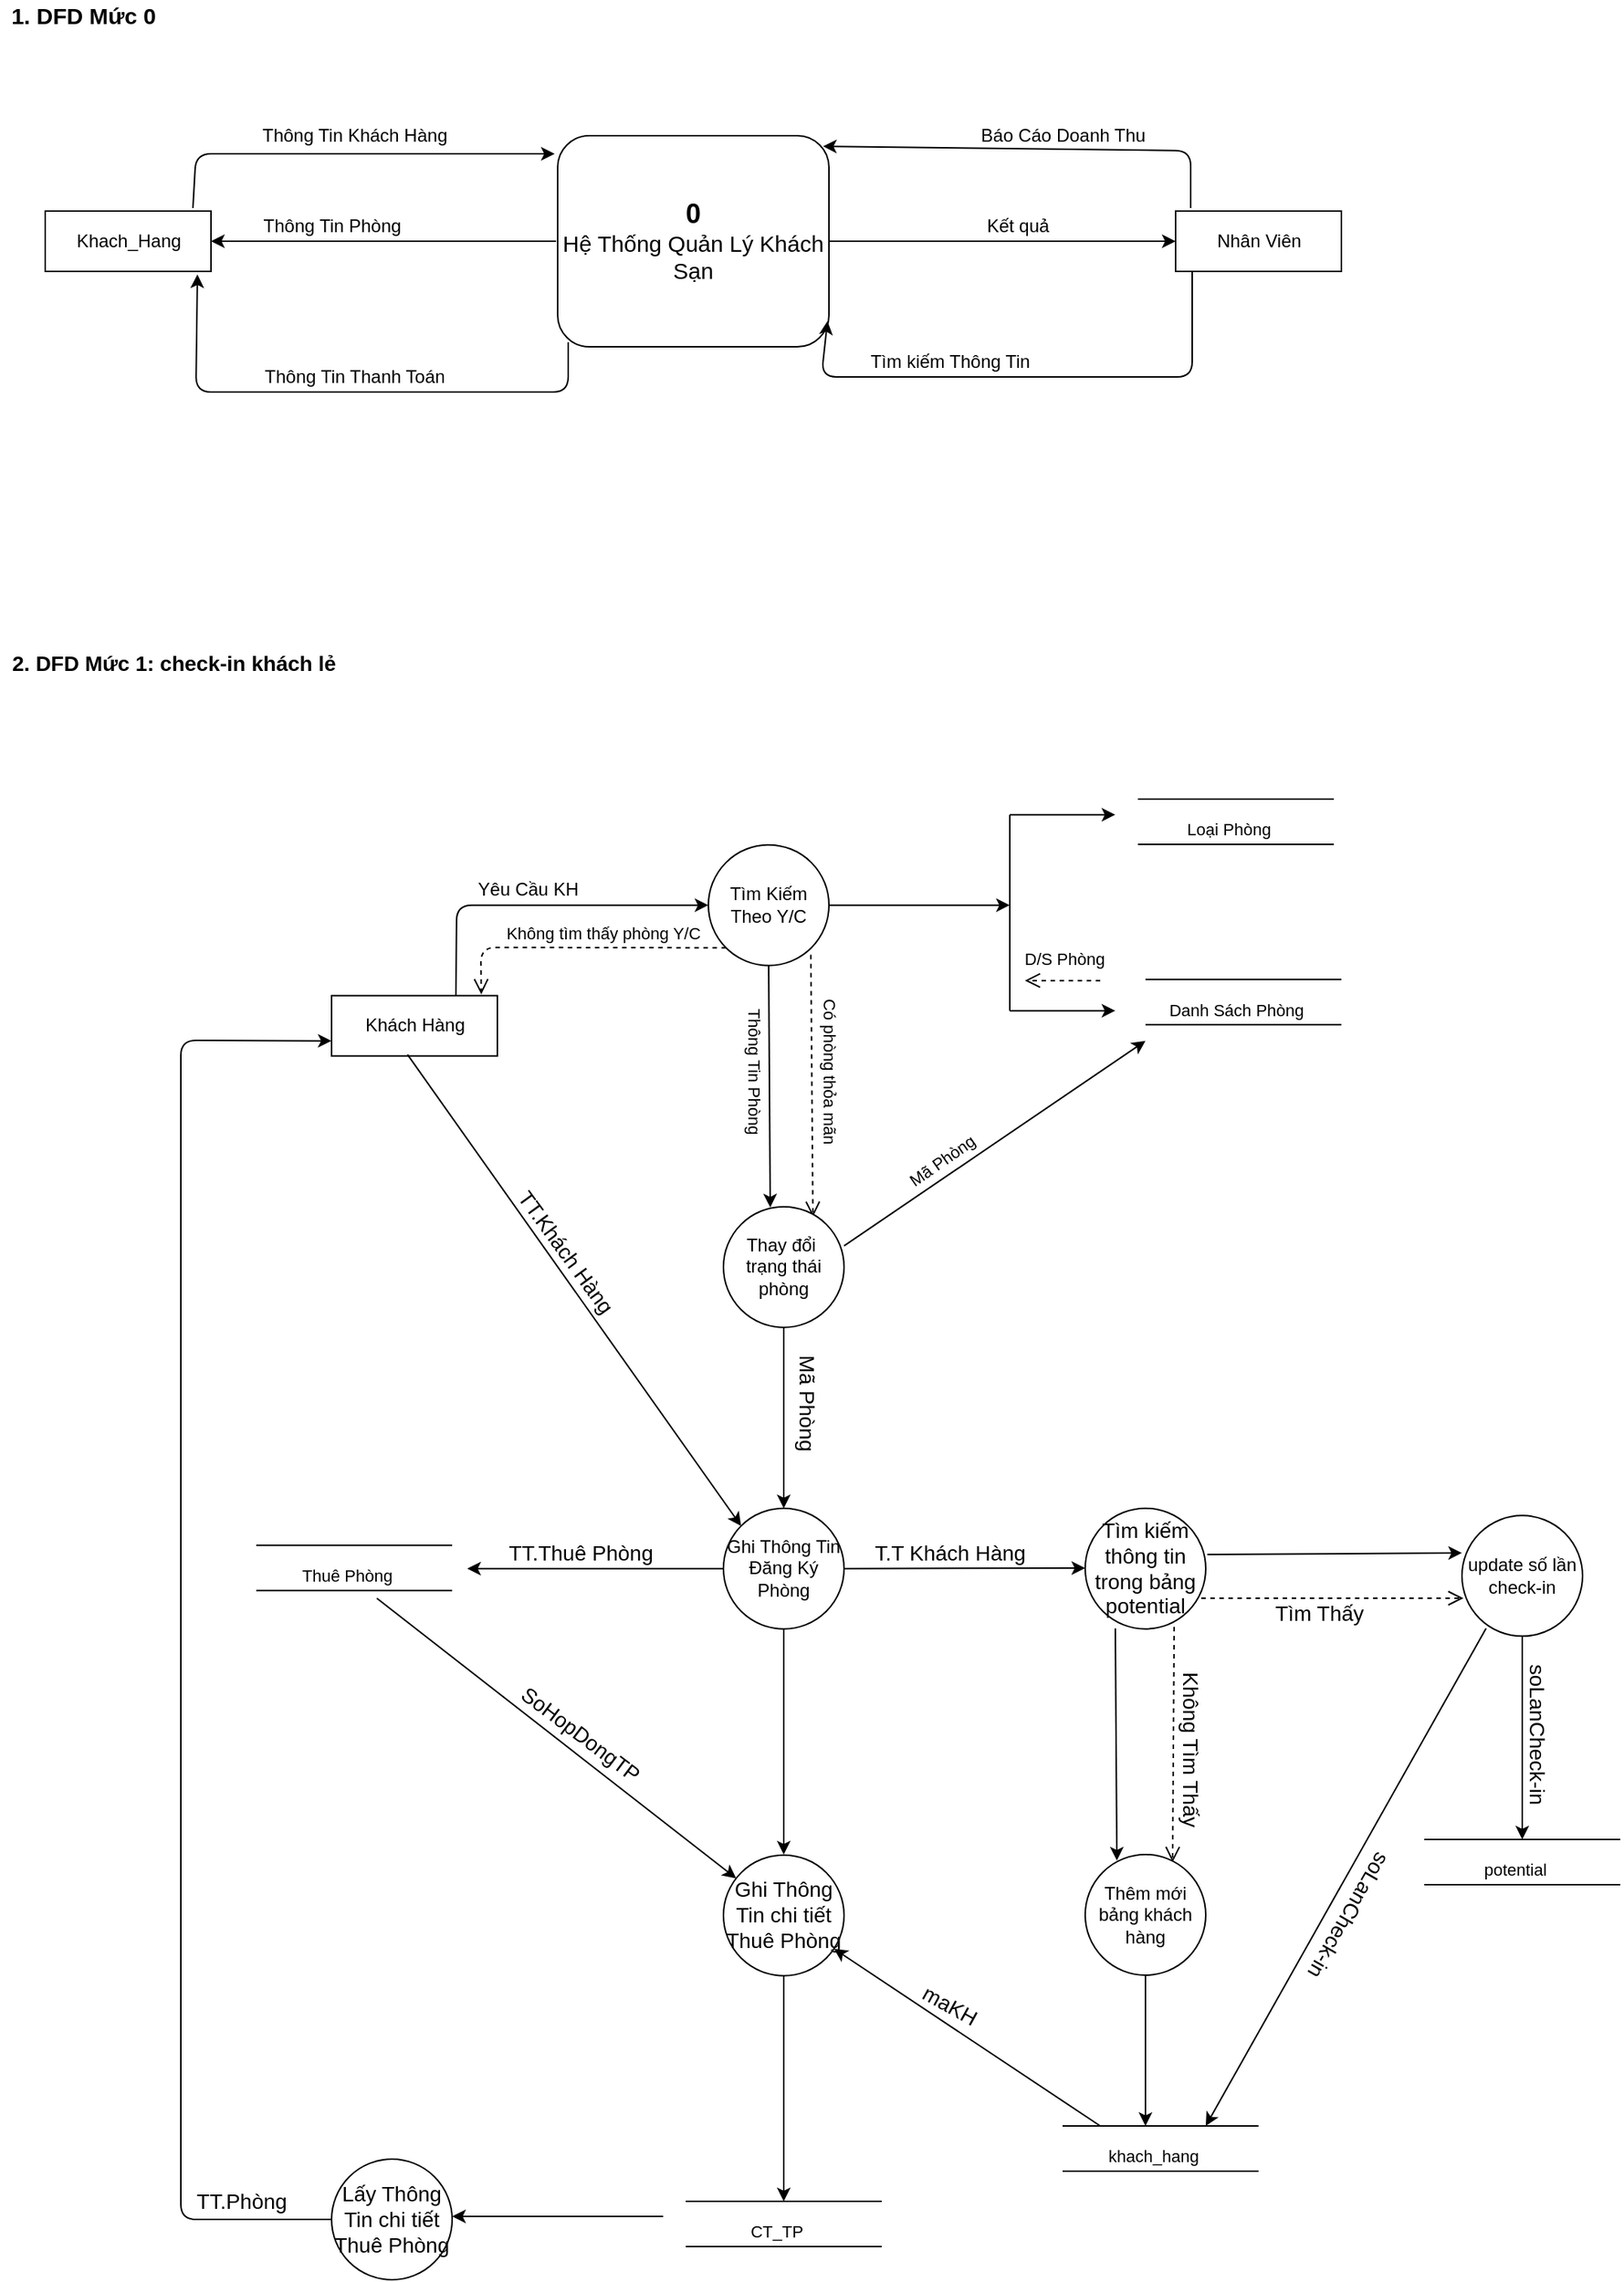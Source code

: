 <mxfile version="14.1.2" type="github">
  <diagram name="Page-1" id="e7e014a7-5840-1c2e-5031-d8a46d1fe8dd">
    <mxGraphModel dx="1422" dy="804" grid="1" gridSize="10" guides="1" tooltips="1" connect="1" arrows="1" fold="1" page="1" pageScale="1" pageWidth="1169" pageHeight="826" background="#ffffff" math="0" shadow="0">
      <root>
        <mxCell id="0" />
        <mxCell id="1" parent="0" />
        <mxCell id="tYLHyqTt-1DBQ8F93RRt-41" value="Khach_Hang" style="html=1;" vertex="1" parent="1">
          <mxGeometry x="70" y="280" width="110" height="40" as="geometry" />
        </mxCell>
        <mxCell id="tYLHyqTt-1DBQ8F93RRt-42" value="Nhân Viên" style="html=1;" vertex="1" parent="1">
          <mxGeometry x="820" y="280" width="110" height="40" as="geometry" />
        </mxCell>
        <mxCell id="tYLHyqTt-1DBQ8F93RRt-45" value="&lt;font&gt;&lt;span style=&quot;font-weight: bold ; font-size: 18px&quot;&gt;0&lt;/span&gt;&lt;br&gt;&lt;font style=&quot;font-size: 15px&quot;&gt;Hệ Thống Quản Lý Khách Sạn&lt;/font&gt;&lt;br&gt;&lt;/font&gt;" style="rounded=1;whiteSpace=wrap;html=1;align=center;" vertex="1" parent="1">
          <mxGeometry x="410" y="230" width="180" height="140" as="geometry" />
        </mxCell>
        <mxCell id="tYLHyqTt-1DBQ8F93RRt-46" value="" style="endArrow=classic;html=1;entryX=-0.011;entryY=0.086;entryDx=0;entryDy=0;entryPerimeter=0;exitX=0.891;exitY=-0.05;exitDx=0;exitDy=0;exitPerimeter=0;" edge="1" parent="1" source="tYLHyqTt-1DBQ8F93RRt-41" target="tYLHyqTt-1DBQ8F93RRt-45">
          <mxGeometry width="50" height="50" relative="1" as="geometry">
            <mxPoint x="170" y="270" as="sourcePoint" />
            <mxPoint x="610" y="490" as="targetPoint" />
            <Array as="points">
              <mxPoint x="170" y="242" />
            </Array>
          </mxGeometry>
        </mxCell>
        <mxCell id="tYLHyqTt-1DBQ8F93RRt-47" value="Thông Tin Khách Hàng" style="text;html=1;align=center;verticalAlign=middle;resizable=0;points=[];autosize=1;" vertex="1" parent="1">
          <mxGeometry x="205" y="220" width="140" height="20" as="geometry" />
        </mxCell>
        <mxCell id="tYLHyqTt-1DBQ8F93RRt-48" value="" style="endArrow=classic;html=1;" edge="1" parent="1">
          <mxGeometry width="50" height="50" relative="1" as="geometry">
            <mxPoint x="409" y="300" as="sourcePoint" />
            <mxPoint x="180" y="300" as="targetPoint" />
          </mxGeometry>
        </mxCell>
        <mxCell id="tYLHyqTt-1DBQ8F93RRt-49" value="Thông Tin Phòng" style="text;html=1;align=center;verticalAlign=middle;resizable=0;points=[];autosize=1;" vertex="1" parent="1">
          <mxGeometry x="205" y="280" width="110" height="20" as="geometry" />
        </mxCell>
        <mxCell id="tYLHyqTt-1DBQ8F93RRt-50" value="" style="endArrow=classic;html=1;exitX=0.039;exitY=0.979;exitDx=0;exitDy=0;exitPerimeter=0;entryX=0.918;entryY=1.05;entryDx=0;entryDy=0;entryPerimeter=0;" edge="1" parent="1" source="tYLHyqTt-1DBQ8F93RRt-45" target="tYLHyqTt-1DBQ8F93RRt-41">
          <mxGeometry width="50" height="50" relative="1" as="geometry">
            <mxPoint x="560" y="340" as="sourcePoint" />
            <mxPoint x="167" y="330" as="targetPoint" />
            <Array as="points">
              <mxPoint x="417" y="400" />
              <mxPoint x="170" y="400" />
            </Array>
          </mxGeometry>
        </mxCell>
        <mxCell id="tYLHyqTt-1DBQ8F93RRt-51" value="Thông Tin Thanh Toán" style="text;html=1;align=center;verticalAlign=middle;resizable=0;points=[];autosize=1;" vertex="1" parent="1">
          <mxGeometry x="205" y="380" width="140" height="20" as="geometry" />
        </mxCell>
        <mxCell id="tYLHyqTt-1DBQ8F93RRt-53" value="" style="endArrow=classic;html=1;entryX=0.978;entryY=0.05;entryDx=0;entryDy=0;entryPerimeter=0;" edge="1" parent="1" target="tYLHyqTt-1DBQ8F93RRt-45">
          <mxGeometry width="50" height="50" relative="1" as="geometry">
            <mxPoint x="830" y="278" as="sourcePoint" />
            <mxPoint x="610" y="290" as="targetPoint" />
            <Array as="points">
              <mxPoint x="830" y="240" />
            </Array>
          </mxGeometry>
        </mxCell>
        <mxCell id="tYLHyqTt-1DBQ8F93RRt-54" value="Báo Cáo Doanh Thu" style="text;html=1;align=center;verticalAlign=middle;resizable=0;points=[];autosize=1;" vertex="1" parent="1">
          <mxGeometry x="685" y="220" width="120" height="20" as="geometry" />
        </mxCell>
        <mxCell id="tYLHyqTt-1DBQ8F93RRt-55" value="" style="endArrow=classic;html=1;" edge="1" parent="1">
          <mxGeometry width="50" height="50" relative="1" as="geometry">
            <mxPoint x="831" y="320" as="sourcePoint" />
            <mxPoint x="589" y="353" as="targetPoint" />
            <Array as="points">
              <mxPoint x="831" y="390" />
              <mxPoint x="585" y="390" />
            </Array>
          </mxGeometry>
        </mxCell>
        <mxCell id="tYLHyqTt-1DBQ8F93RRt-57" value="Tìm kiếm Thông Tin" style="text;html=1;align=center;verticalAlign=middle;resizable=0;points=[];autosize=1;" vertex="1" parent="1">
          <mxGeometry x="610" y="370" width="120" height="20" as="geometry" />
        </mxCell>
        <mxCell id="tYLHyqTt-1DBQ8F93RRt-58" value="" style="endArrow=classic;html=1;exitX=1;exitY=0.5;exitDx=0;exitDy=0;entryX=0;entryY=0.5;entryDx=0;entryDy=0;" edge="1" parent="1" source="tYLHyqTt-1DBQ8F93RRt-45" target="tYLHyqTt-1DBQ8F93RRt-42">
          <mxGeometry width="50" height="50" relative="1" as="geometry">
            <mxPoint x="560" y="340" as="sourcePoint" />
            <mxPoint x="810" y="300" as="targetPoint" />
          </mxGeometry>
        </mxCell>
        <mxCell id="tYLHyqTt-1DBQ8F93RRt-59" value="Kết quả" style="text;html=1;align=center;verticalAlign=middle;resizable=0;points=[];autosize=1;" vertex="1" parent="1">
          <mxGeometry x="685" y="280" width="60" height="20" as="geometry" />
        </mxCell>
        <mxCell id="tYLHyqTt-1DBQ8F93RRt-60" value="&lt;b&gt;&lt;font style=&quot;font-size: 15px&quot;&gt;1. DFD Mức 0&lt;/font&gt;&lt;/b&gt;" style="text;html=1;align=center;verticalAlign=middle;resizable=0;points=[];autosize=1;" vertex="1" parent="1">
          <mxGeometry x="40" y="140" width="110" height="20" as="geometry" />
        </mxCell>
        <mxCell id="tYLHyqTt-1DBQ8F93RRt-61" value="&lt;b style=&quot;font-size: 14px;&quot;&gt;2. DFD Mức 1: check-in khách lẻ&lt;/b&gt;" style="text;html=1;align=center;verticalAlign=middle;resizable=0;points=[];autosize=1;fontSize=14;" vertex="1" parent="1">
          <mxGeometry x="40" y="570" width="230" height="20" as="geometry" />
        </mxCell>
        <mxCell id="tYLHyqTt-1DBQ8F93RRt-62" value="Khách Hàng" style="html=1;" vertex="1" parent="1">
          <mxGeometry x="260" y="800.34" width="110" height="40" as="geometry" />
        </mxCell>
        <mxCell id="tYLHyqTt-1DBQ8F93RRt-63" value="" style="endArrow=classic;html=1;exitX=0.75;exitY=0;exitDx=0;exitDy=0;" edge="1" parent="1" source="tYLHyqTt-1DBQ8F93RRt-62">
          <mxGeometry width="50" height="50" relative="1" as="geometry">
            <mxPoint x="350" y="740.34" as="sourcePoint" />
            <mxPoint x="510" y="740.34" as="targetPoint" />
            <Array as="points">
              <mxPoint x="343" y="740.34" />
            </Array>
          </mxGeometry>
        </mxCell>
        <mxCell id="tYLHyqTt-1DBQ8F93RRt-64" value="Yêu Cầu KH" style="text;html=1;align=center;verticalAlign=middle;resizable=0;points=[];autosize=1;" vertex="1" parent="1">
          <mxGeometry x="350" y="720.34" width="80" height="20" as="geometry" />
        </mxCell>
        <mxCell id="tYLHyqTt-1DBQ8F93RRt-65" value="Tìm Kiếm Theo Y/C" style="ellipse;whiteSpace=wrap;html=1;aspect=fixed;align=center;" vertex="1" parent="1">
          <mxGeometry x="510" y="700.34" width="80" height="80" as="geometry" />
        </mxCell>
        <mxCell id="tYLHyqTt-1DBQ8F93RRt-67" value="" style="endArrow=classic;html=1;exitX=1;exitY=0.5;exitDx=0;exitDy=0;" edge="1" parent="1" source="tYLHyqTt-1DBQ8F93RRt-65">
          <mxGeometry width="50" height="50" relative="1" as="geometry">
            <mxPoint x="640" y="690.34" as="sourcePoint" />
            <mxPoint x="710" y="740.34" as="targetPoint" />
          </mxGeometry>
        </mxCell>
        <mxCell id="tYLHyqTt-1DBQ8F93RRt-68" value="" style="endArrow=none;html=1;" edge="1" parent="1">
          <mxGeometry width="50" height="50" relative="1" as="geometry">
            <mxPoint x="710" y="680.34" as="sourcePoint" />
            <mxPoint x="710" y="810.34" as="targetPoint" />
          </mxGeometry>
        </mxCell>
        <mxCell id="tYLHyqTt-1DBQ8F93RRt-69" value="" style="endArrow=none;html=1;" edge="1" parent="1">
          <mxGeometry width="50" height="50" relative="1" as="geometry">
            <mxPoint x="795" y="670.0" as="sourcePoint" />
            <mxPoint x="925" y="670.0" as="targetPoint" />
          </mxGeometry>
        </mxCell>
        <mxCell id="tYLHyqTt-1DBQ8F93RRt-70" value="" style="endArrow=none;html=1;" edge="1" parent="1">
          <mxGeometry width="50" height="50" relative="1" as="geometry">
            <mxPoint x="795" y="700" as="sourcePoint" />
            <mxPoint x="925" y="700" as="targetPoint" />
          </mxGeometry>
        </mxCell>
        <mxCell id="tYLHyqTt-1DBQ8F93RRt-75" value="" style="endArrow=none;html=1;" edge="1" parent="1">
          <mxGeometry width="50" height="50" relative="1" as="geometry">
            <mxPoint x="800" y="789.65" as="sourcePoint" />
            <mxPoint x="930" y="789.65" as="targetPoint" />
          </mxGeometry>
        </mxCell>
        <mxCell id="tYLHyqTt-1DBQ8F93RRt-76" value="" style="endArrow=none;html=1;" edge="1" parent="1">
          <mxGeometry width="50" height="50" relative="1" as="geometry">
            <mxPoint x="800" y="819.65" as="sourcePoint" />
            <mxPoint x="930" y="819.65" as="targetPoint" />
          </mxGeometry>
        </mxCell>
        <mxCell id="tYLHyqTt-1DBQ8F93RRt-77" value="" style="endArrow=classic;html=1;" edge="1" parent="1">
          <mxGeometry width="50" height="50" relative="1" as="geometry">
            <mxPoint x="710" y="680.34" as="sourcePoint" />
            <mxPoint x="780" y="680.34" as="targetPoint" />
          </mxGeometry>
        </mxCell>
        <mxCell id="tYLHyqTt-1DBQ8F93RRt-78" value="" style="endArrow=classic;html=1;" edge="1" parent="1">
          <mxGeometry width="50" height="50" relative="1" as="geometry">
            <mxPoint x="710" y="810.34" as="sourcePoint" />
            <mxPoint x="780" y="810.34" as="targetPoint" />
          </mxGeometry>
        </mxCell>
        <mxCell id="tYLHyqTt-1DBQ8F93RRt-81" value="Loại Phòng" style="text;html=1;align=center;verticalAlign=middle;resizable=0;points=[];autosize=1;fontSize=11;" vertex="1" parent="1">
          <mxGeometry x="820" y="680.34" width="70" height="20" as="geometry" />
        </mxCell>
        <mxCell id="tYLHyqTt-1DBQ8F93RRt-82" value="Danh Sách Phòng" style="text;html=1;align=center;verticalAlign=middle;resizable=0;points=[];autosize=1;fontSize=11;" vertex="1" parent="1">
          <mxGeometry x="810" y="800.34" width="100" height="20" as="geometry" />
        </mxCell>
        <mxCell id="tYLHyqTt-1DBQ8F93RRt-84" value="D/S Phòng" style="html=1;verticalAlign=bottom;endArrow=open;dashed=1;endSize=8;fontSize=11;" edge="1" parent="1">
          <mxGeometry x="-0.014" y="-5" relative="1" as="geometry">
            <mxPoint x="770" y="790.34" as="sourcePoint" />
            <mxPoint x="720" y="790.34" as="targetPoint" />
            <mxPoint as="offset" />
          </mxGeometry>
        </mxCell>
        <mxCell id="tYLHyqTt-1DBQ8F93RRt-85" value="Không tìm thấy phòng Y/C" style="html=1;verticalAlign=bottom;endArrow=open;dashed=1;endSize=8;fontSize=11;entryX=0.903;entryY=-0.022;entryDx=0;entryDy=0;entryPerimeter=0;exitX=0;exitY=1;exitDx=0;exitDy=0;" edge="1" parent="1" source="tYLHyqTt-1DBQ8F93RRt-65" target="tYLHyqTt-1DBQ8F93RRt-62">
          <mxGeometry x="-0.157" relative="1" as="geometry">
            <mxPoint x="770" y="820.34" as="sourcePoint" />
            <mxPoint x="690" y="820.34" as="targetPoint" />
            <Array as="points">
              <mxPoint x="359" y="768.34" />
            </Array>
            <mxPoint as="offset" />
          </mxGeometry>
        </mxCell>
        <mxCell id="tYLHyqTt-1DBQ8F93RRt-86" value="" style="html=1;verticalAlign=bottom;endArrow=open;dashed=1;endSize=8;fontSize=11;exitX=0.85;exitY=0.911;exitDx=0;exitDy=0;exitPerimeter=0;entryX=0.742;entryY=0.084;entryDx=0;entryDy=0;entryPerimeter=0;" edge="1" parent="1" source="tYLHyqTt-1DBQ8F93RRt-65" target="tYLHyqTt-1DBQ8F93RRt-90">
          <mxGeometry x="-0.101" y="22" relative="1" as="geometry">
            <mxPoint x="770" y="960.34" as="sourcePoint" />
            <mxPoint x="578" y="940.34" as="targetPoint" />
            <mxPoint as="offset" />
          </mxGeometry>
        </mxCell>
        <mxCell id="tYLHyqTt-1DBQ8F93RRt-87" value="Có phòng thỏa mãn" style="text;html=1;align=center;verticalAlign=middle;resizable=0;points=[];autosize=1;fontSize=11;rotation=90;" vertex="1" parent="1">
          <mxGeometry x="535" y="840.34" width="110" height="20" as="geometry" />
        </mxCell>
        <mxCell id="tYLHyqTt-1DBQ8F93RRt-89" value="Thông Tin Phòng" style="text;html=1;align=center;verticalAlign=middle;resizable=0;points=[];autosize=1;fontSize=11;rotation=90;" vertex="1" parent="1">
          <mxGeometry x="490" y="840.34" width="100" height="20" as="geometry" />
        </mxCell>
        <mxCell id="tYLHyqTt-1DBQ8F93RRt-90" value="Thay đổi&amp;nbsp; trạng thái phòng" style="ellipse;whiteSpace=wrap;html=1;aspect=fixed;align=center;" vertex="1" parent="1">
          <mxGeometry x="520" y="940.34" width="80" height="80" as="geometry" />
        </mxCell>
        <mxCell id="tYLHyqTt-1DBQ8F93RRt-91" value="" style="endArrow=classic;html=1;fontSize=11;entryX=0.388;entryY=0.006;entryDx=0;entryDy=0;entryPerimeter=0;exitX=0.5;exitY=1;exitDx=0;exitDy=0;" edge="1" parent="1" source="tYLHyqTt-1DBQ8F93RRt-65" target="tYLHyqTt-1DBQ8F93RRt-90">
          <mxGeometry width="50" height="50" relative="1" as="geometry">
            <mxPoint x="700" y="880.34" as="sourcePoint" />
            <mxPoint x="750" y="830.34" as="targetPoint" />
          </mxGeometry>
        </mxCell>
        <mxCell id="tYLHyqTt-1DBQ8F93RRt-92" value="" style="endArrow=classic;html=1;fontSize=11;exitX=1;exitY=0.325;exitDx=0;exitDy=0;exitPerimeter=0;" edge="1" parent="1" source="tYLHyqTt-1DBQ8F93RRt-90">
          <mxGeometry width="50" height="50" relative="1" as="geometry">
            <mxPoint x="560" y="790.34" as="sourcePoint" />
            <mxPoint x="800" y="830.34" as="targetPoint" />
          </mxGeometry>
        </mxCell>
        <mxCell id="tYLHyqTt-1DBQ8F93RRt-93" value="Mã Phòng" style="text;html=1;align=center;verticalAlign=middle;resizable=0;points=[];autosize=1;fontSize=11;rotation=325;" vertex="1" parent="1">
          <mxGeometry x="630" y="900.34" width="70" height="20" as="geometry" />
        </mxCell>
        <mxCell id="tYLHyqTt-1DBQ8F93RRt-94" value="" style="endArrow=classic;html=1;fontSize=14;exitX=0.5;exitY=1;exitDx=0;exitDy=0;" edge="1" parent="1" source="tYLHyqTt-1DBQ8F93RRt-90" target="tYLHyqTt-1DBQ8F93RRt-96">
          <mxGeometry width="50" height="50" relative="1" as="geometry">
            <mxPoint x="590" y="1030.34" as="sourcePoint" />
            <mxPoint x="560" y="1100.34" as="targetPoint" />
          </mxGeometry>
        </mxCell>
        <mxCell id="tYLHyqTt-1DBQ8F93RRt-95" value="" style="endArrow=classic;html=1;fontSize=14;exitX=0.458;exitY=0.978;exitDx=0;exitDy=0;exitPerimeter=0;entryX=0;entryY=0;entryDx=0;entryDy=0;" edge="1" parent="1" source="tYLHyqTt-1DBQ8F93RRt-62" target="tYLHyqTt-1DBQ8F93RRt-96">
          <mxGeometry width="50" height="50" relative="1" as="geometry">
            <mxPoint x="590" y="1030.34" as="sourcePoint" />
            <mxPoint x="510" y="1100.34" as="targetPoint" />
          </mxGeometry>
        </mxCell>
        <mxCell id="tYLHyqTt-1DBQ8F93RRt-96" value="Ghi Thông Tin Đăng Ký Phòng" style="ellipse;whiteSpace=wrap;html=1;aspect=fixed;" vertex="1" parent="1">
          <mxGeometry x="520" y="1140.34" width="80" height="80" as="geometry" />
        </mxCell>
        <mxCell id="tYLHyqTt-1DBQ8F93RRt-97" value="TT.Khách Hàng" style="text;html=1;align=center;verticalAlign=middle;resizable=0;points=[];autosize=1;fontSize=14;rotation=54;" vertex="1" parent="1">
          <mxGeometry x="360" y="960.34" width="110" height="20" as="geometry" />
        </mxCell>
        <mxCell id="tYLHyqTt-1DBQ8F93RRt-98" value="Mã Phòng" style="text;html=1;align=center;verticalAlign=middle;resizable=0;points=[];autosize=1;fontSize=14;rotation=90;" vertex="1" parent="1">
          <mxGeometry x="535" y="1060.34" width="80" height="20" as="geometry" />
        </mxCell>
        <mxCell id="tYLHyqTt-1DBQ8F93RRt-99" value="" style="endArrow=classic;html=1;fontSize=14;" edge="1" parent="1" source="tYLHyqTt-1DBQ8F93RRt-96">
          <mxGeometry width="50" height="50" relative="1" as="geometry">
            <mxPoint x="710" y="1100.34" as="sourcePoint" />
            <mxPoint x="350" y="1180.34" as="targetPoint" />
          </mxGeometry>
        </mxCell>
        <mxCell id="tYLHyqTt-1DBQ8F93RRt-100" value="" style="endArrow=none;html=1;" edge="1" parent="1">
          <mxGeometry width="50" height="50" relative="1" as="geometry">
            <mxPoint x="210" y="1164.84" as="sourcePoint" />
            <mxPoint x="340" y="1164.84" as="targetPoint" />
          </mxGeometry>
        </mxCell>
        <mxCell id="tYLHyqTt-1DBQ8F93RRt-101" value="" style="endArrow=none;html=1;" edge="1" parent="1">
          <mxGeometry width="50" height="50" relative="1" as="geometry">
            <mxPoint x="210" y="1194.84" as="sourcePoint" />
            <mxPoint x="340" y="1194.84" as="targetPoint" />
          </mxGeometry>
        </mxCell>
        <mxCell id="tYLHyqTt-1DBQ8F93RRt-102" value="Thuê Phòng" style="text;html=1;align=center;verticalAlign=middle;resizable=0;points=[];autosize=1;fontSize=11;" vertex="1" parent="1">
          <mxGeometry x="230" y="1175.18" width="80" height="20" as="geometry" />
        </mxCell>
        <mxCell id="tYLHyqTt-1DBQ8F93RRt-103" value="TT.Thuê Phòng" style="text;html=1;align=center;verticalAlign=middle;resizable=0;points=[];autosize=1;fontSize=14;" vertex="1" parent="1">
          <mxGeometry x="370" y="1160.34" width="110" height="20" as="geometry" />
        </mxCell>
        <mxCell id="tYLHyqTt-1DBQ8F93RRt-106" value="" style="endArrow=classic;html=1;fontSize=14;exitX=1;exitY=0.5;exitDx=0;exitDy=0;" edge="1" parent="1" source="tYLHyqTt-1DBQ8F93RRt-96">
          <mxGeometry width="50" height="50" relative="1" as="geometry">
            <mxPoint x="650" y="1130" as="sourcePoint" />
            <mxPoint x="760" y="1180" as="targetPoint" />
          </mxGeometry>
        </mxCell>
        <mxCell id="tYLHyqTt-1DBQ8F93RRt-107" value="T.T Khách Hàng" style="text;html=1;align=center;verticalAlign=middle;resizable=0;points=[];autosize=1;fontSize=14;" vertex="1" parent="1">
          <mxGeometry x="610" y="1160.34" width="120" height="20" as="geometry" />
        </mxCell>
        <mxCell id="tYLHyqTt-1DBQ8F93RRt-111" value="Tìm kiếm thông tin trong bảng potential" style="ellipse;whiteSpace=wrap;html=1;aspect=fixed;fontSize=14;align=center;" vertex="1" parent="1">
          <mxGeometry x="760" y="1140.34" width="80" height="80" as="geometry" />
        </mxCell>
        <mxCell id="tYLHyqTt-1DBQ8F93RRt-112" value="" style="html=1;verticalAlign=bottom;endArrow=open;dashed=1;endSize=8;fontSize=11;exitX=0.738;exitY=0.983;exitDx=0;exitDy=0;exitPerimeter=0;entryX=0.725;entryY=0.063;entryDx=0;entryDy=0;entryPerimeter=0;" edge="1" parent="1" source="tYLHyqTt-1DBQ8F93RRt-111" target="tYLHyqTt-1DBQ8F93RRt-122">
          <mxGeometry x="-0.101" y="22" relative="1" as="geometry">
            <mxPoint x="860" y="1080" as="sourcePoint" />
            <mxPoint x="823" y="1370" as="targetPoint" />
            <mxPoint as="offset" />
          </mxGeometry>
        </mxCell>
        <mxCell id="tYLHyqTt-1DBQ8F93RRt-113" value="" style="html=1;verticalAlign=bottom;endArrow=open;dashed=1;endSize=8;fontSize=11;" edge="1" parent="1">
          <mxGeometry x="-0.101" y="22" relative="1" as="geometry">
            <mxPoint x="837" y="1200" as="sourcePoint" />
            <mxPoint x="1011" y="1200" as="targetPoint" />
            <mxPoint as="offset" />
          </mxGeometry>
        </mxCell>
        <mxCell id="tYLHyqTt-1DBQ8F93RRt-114" value="Tìm Thấy" style="text;html=1;align=center;verticalAlign=middle;resizable=0;points=[];autosize=1;fontSize=14;" vertex="1" parent="1">
          <mxGeometry x="880" y="1200.34" width="70" height="20" as="geometry" />
        </mxCell>
        <mxCell id="tYLHyqTt-1DBQ8F93RRt-118" value="" style="endArrow=classic;html=1;fontSize=14;exitX=1.013;exitY=0.383;exitDx=0;exitDy=0;exitPerimeter=0;entryX=0;entryY=0.31;entryDx=0;entryDy=0;entryPerimeter=0;" edge="1" parent="1" source="tYLHyqTt-1DBQ8F93RRt-111" target="tYLHyqTt-1DBQ8F93RRt-120">
          <mxGeometry width="50" height="50" relative="1" as="geometry">
            <mxPoint x="650" y="1310" as="sourcePoint" />
            <mxPoint x="990" y="1170" as="targetPoint" />
          </mxGeometry>
        </mxCell>
        <mxCell id="tYLHyqTt-1DBQ8F93RRt-120" value="update số lần check-in" style="ellipse;whiteSpace=wrap;html=1;aspect=fixed;" vertex="1" parent="1">
          <mxGeometry x="1010" y="1145.18" width="80" height="80" as="geometry" />
        </mxCell>
        <mxCell id="tYLHyqTt-1DBQ8F93RRt-121" value="Không Tìm Thấy" style="text;html=1;align=center;verticalAlign=middle;resizable=0;points=[];autosize=1;fontSize=14;rotation=90;" vertex="1" parent="1">
          <mxGeometry x="770" y="1290" width="120" height="20" as="geometry" />
        </mxCell>
        <mxCell id="tYLHyqTt-1DBQ8F93RRt-122" value="Thêm mới bảng khách hàng" style="ellipse;whiteSpace=wrap;html=1;aspect=fixed;" vertex="1" parent="1">
          <mxGeometry x="760" y="1370.0" width="80" height="80" as="geometry" />
        </mxCell>
        <mxCell id="tYLHyqTt-1DBQ8F93RRt-123" value="" style="endArrow=classic;html=1;fontSize=14;exitX=0.25;exitY=0.996;exitDx=0;exitDy=0;exitPerimeter=0;entryX=0.263;entryY=0.05;entryDx=0;entryDy=0;entryPerimeter=0;" edge="1" parent="1" source="tYLHyqTt-1DBQ8F93RRt-111" target="tYLHyqTt-1DBQ8F93RRt-122">
          <mxGeometry width="50" height="50" relative="1" as="geometry">
            <mxPoint x="851.04" y="1180.98" as="sourcePoint" />
            <mxPoint x="1020" y="1179.98" as="targetPoint" />
          </mxGeometry>
        </mxCell>
        <mxCell id="tYLHyqTt-1DBQ8F93RRt-124" value="" style="endArrow=none;html=1;" edge="1" parent="1">
          <mxGeometry width="50" height="50" relative="1" as="geometry">
            <mxPoint x="745" y="1550" as="sourcePoint" />
            <mxPoint x="875" y="1550" as="targetPoint" />
          </mxGeometry>
        </mxCell>
        <mxCell id="tYLHyqTt-1DBQ8F93RRt-125" value="" style="endArrow=none;html=1;" edge="1" parent="1">
          <mxGeometry width="50" height="50" relative="1" as="geometry">
            <mxPoint x="745" y="1580.0" as="sourcePoint" />
            <mxPoint x="875" y="1580.0" as="targetPoint" />
          </mxGeometry>
        </mxCell>
        <mxCell id="tYLHyqTt-1DBQ8F93RRt-126" value="khach_hang" style="text;html=1;align=center;verticalAlign=middle;resizable=0;points=[];autosize=1;fontSize=11;" vertex="1" parent="1">
          <mxGeometry x="765" y="1560.34" width="80" height="20" as="geometry" />
        </mxCell>
        <mxCell id="tYLHyqTt-1DBQ8F93RRt-127" value="" style="endArrow=classic;html=1;fontSize=14;exitX=0.5;exitY=1;exitDx=0;exitDy=0;" edge="1" parent="1" source="tYLHyqTt-1DBQ8F93RRt-122">
          <mxGeometry width="50" height="50" relative="1" as="geometry">
            <mxPoint x="830" y="1610" as="sourcePoint" />
            <mxPoint x="800" y="1550" as="targetPoint" />
          </mxGeometry>
        </mxCell>
        <mxCell id="tYLHyqTt-1DBQ8F93RRt-128" value="" style="endArrow=classic;html=1;fontSize=14;exitX=0.5;exitY=1;exitDx=0;exitDy=0;" edge="1" parent="1" source="tYLHyqTt-1DBQ8F93RRt-120">
          <mxGeometry width="50" height="50" relative="1" as="geometry">
            <mxPoint x="830" y="1510" as="sourcePoint" />
            <mxPoint x="1050" y="1360" as="targetPoint" />
          </mxGeometry>
        </mxCell>
        <mxCell id="tYLHyqTt-1DBQ8F93RRt-129" value="soLanCheck-in" style="text;html=1;align=center;verticalAlign=middle;resizable=0;points=[];autosize=1;fontSize=14;rotation=90;" vertex="1" parent="1">
          <mxGeometry x="1005" y="1280" width="110" height="20" as="geometry" />
        </mxCell>
        <mxCell id="tYLHyqTt-1DBQ8F93RRt-130" value="" style="endArrow=none;html=1;" edge="1" parent="1">
          <mxGeometry width="50" height="50" relative="1" as="geometry">
            <mxPoint x="985" y="1360" as="sourcePoint" />
            <mxPoint x="1115" y="1360" as="targetPoint" />
          </mxGeometry>
        </mxCell>
        <mxCell id="tYLHyqTt-1DBQ8F93RRt-131" value="" style="endArrow=none;html=1;" edge="1" parent="1">
          <mxGeometry width="50" height="50" relative="1" as="geometry">
            <mxPoint x="985" y="1390" as="sourcePoint" />
            <mxPoint x="1115" y="1390" as="targetPoint" />
          </mxGeometry>
        </mxCell>
        <mxCell id="tYLHyqTt-1DBQ8F93RRt-132" value="potential" style="text;html=1;align=center;verticalAlign=middle;resizable=0;points=[];autosize=1;fontSize=11;" vertex="1" parent="1">
          <mxGeometry x="1015" y="1370.34" width="60" height="20" as="geometry" />
        </mxCell>
        <mxCell id="tYLHyqTt-1DBQ8F93RRt-133" value="" style="endArrow=classic;html=1;fontSize=14;exitX=0.2;exitY=0.935;exitDx=0;exitDy=0;exitPerimeter=0;" edge="1" parent="1" source="tYLHyqTt-1DBQ8F93RRt-120">
          <mxGeometry width="50" height="50" relative="1" as="geometry">
            <mxPoint x="830" y="1510" as="sourcePoint" />
            <mxPoint x="840" y="1550" as="targetPoint" />
          </mxGeometry>
        </mxCell>
        <mxCell id="tYLHyqTt-1DBQ8F93RRt-134" value="soLanCheck-in" style="text;html=1;align=center;verticalAlign=middle;resizable=0;points=[];autosize=1;fontSize=14;rotation=120;" vertex="1" parent="1">
          <mxGeometry x="880" y="1400" width="110" height="20" as="geometry" />
        </mxCell>
        <mxCell id="tYLHyqTt-1DBQ8F93RRt-135" value="" style="endArrow=classic;html=1;fontSize=14;exitX=0.5;exitY=1;exitDx=0;exitDy=0;" edge="1" parent="1" source="tYLHyqTt-1DBQ8F93RRt-96">
          <mxGeometry width="50" height="50" relative="1" as="geometry">
            <mxPoint x="870" y="1310" as="sourcePoint" />
            <mxPoint x="560" y="1370" as="targetPoint" />
          </mxGeometry>
        </mxCell>
        <mxCell id="tYLHyqTt-1DBQ8F93RRt-136" value="Ghi Thông Tin chi tiết Thuê Phòng" style="ellipse;whiteSpace=wrap;html=1;aspect=fixed;fontSize=14;align=center;" vertex="1" parent="1">
          <mxGeometry x="520" y="1370.34" width="80" height="80" as="geometry" />
        </mxCell>
        <mxCell id="tYLHyqTt-1DBQ8F93RRt-137" value="" style="endArrow=classic;html=1;fontSize=14;" edge="1" parent="1" target="tYLHyqTt-1DBQ8F93RRt-136">
          <mxGeometry width="50" height="50" relative="1" as="geometry">
            <mxPoint x="770" y="1550" as="sourcePoint" />
            <mxPoint x="920" y="1480" as="targetPoint" />
          </mxGeometry>
        </mxCell>
        <mxCell id="tYLHyqTt-1DBQ8F93RRt-138" value="maKH" style="text;html=1;align=center;verticalAlign=middle;resizable=0;points=[];autosize=1;fontSize=14;rotation=29;" vertex="1" parent="1">
          <mxGeometry x="645" y="1460" width="50" height="20" as="geometry" />
        </mxCell>
        <mxCell id="tYLHyqTt-1DBQ8F93RRt-139" value="" style="endArrow=classic;html=1;fontSize=14;" edge="1" parent="1" target="tYLHyqTt-1DBQ8F93RRt-136">
          <mxGeometry width="50" height="50" relative="1" as="geometry">
            <mxPoint x="290" y="1200" as="sourcePoint" />
            <mxPoint x="920" y="1360" as="targetPoint" />
          </mxGeometry>
        </mxCell>
        <mxCell id="tYLHyqTt-1DBQ8F93RRt-140" value="SoHopDongTP" style="text;html=1;align=center;verticalAlign=middle;resizable=0;points=[];autosize=1;fontSize=14;rotation=37;" vertex="1" parent="1">
          <mxGeometry x="370" y="1280" width="110" height="20" as="geometry" />
        </mxCell>
        <mxCell id="tYLHyqTt-1DBQ8F93RRt-141" value="" style="endArrow=classic;html=1;fontSize=14;exitX=0.5;exitY=1;exitDx=0;exitDy=0;" edge="1" parent="1" source="tYLHyqTt-1DBQ8F93RRt-136">
          <mxGeometry width="50" height="50" relative="1" as="geometry">
            <mxPoint x="550" y="1690" as="sourcePoint" />
            <mxPoint x="560" y="1600" as="targetPoint" />
          </mxGeometry>
        </mxCell>
        <mxCell id="tYLHyqTt-1DBQ8F93RRt-143" value="" style="endArrow=none;html=1;" edge="1" parent="1">
          <mxGeometry width="50" height="50" relative="1" as="geometry">
            <mxPoint x="495" y="1600" as="sourcePoint" />
            <mxPoint x="625" y="1600" as="targetPoint" />
          </mxGeometry>
        </mxCell>
        <mxCell id="tYLHyqTt-1DBQ8F93RRt-144" value="" style="endArrow=none;html=1;" edge="1" parent="1">
          <mxGeometry width="50" height="50" relative="1" as="geometry">
            <mxPoint x="495" y="1630" as="sourcePoint" />
            <mxPoint x="625" y="1630" as="targetPoint" />
          </mxGeometry>
        </mxCell>
        <mxCell id="tYLHyqTt-1DBQ8F93RRt-145" value="CT_TP" style="text;html=1;align=center;verticalAlign=middle;resizable=0;points=[];autosize=1;fontSize=11;" vertex="1" parent="1">
          <mxGeometry x="530" y="1610.34" width="50" height="20" as="geometry" />
        </mxCell>
        <mxCell id="tYLHyqTt-1DBQ8F93RRt-146" value="" style="endArrow=classic;html=1;fontSize=14;" edge="1" parent="1">
          <mxGeometry width="50" height="50" relative="1" as="geometry">
            <mxPoint x="480" y="1610" as="sourcePoint" />
            <mxPoint x="340" y="1610" as="targetPoint" />
          </mxGeometry>
        </mxCell>
        <mxCell id="tYLHyqTt-1DBQ8F93RRt-147" value="Lấy Thông Tin chi tiết Thuê Phòng" style="ellipse;whiteSpace=wrap;html=1;aspect=fixed;fontSize=14;align=center;" vertex="1" parent="1">
          <mxGeometry x="260" y="1572" width="80" height="80" as="geometry" />
        </mxCell>
        <mxCell id="tYLHyqTt-1DBQ8F93RRt-148" value="" style="endArrow=classic;html=1;fontSize=14;exitX=0;exitY=0.5;exitDx=0;exitDy=0;entryX=0;entryY=0.75;entryDx=0;entryDy=0;" edge="1" parent="1" source="tYLHyqTt-1DBQ8F93RRt-147" target="tYLHyqTt-1DBQ8F93RRt-62">
          <mxGeometry width="50" height="50" relative="1" as="geometry">
            <mxPoint x="840" y="1560" as="sourcePoint" />
            <mxPoint x="160" y="830" as="targetPoint" />
            <Array as="points">
              <mxPoint x="160" y="1612" />
              <mxPoint x="160" y="830" />
            </Array>
          </mxGeometry>
        </mxCell>
        <mxCell id="tYLHyqTt-1DBQ8F93RRt-149" value="TT.Phòng" style="text;html=1;align=center;verticalAlign=middle;resizable=0;points=[];autosize=1;fontSize=14;" vertex="1" parent="1">
          <mxGeometry x="160" y="1590.34" width="80" height="20" as="geometry" />
        </mxCell>
      </root>
    </mxGraphModel>
  </diagram>
</mxfile>
